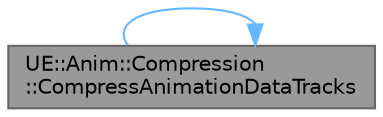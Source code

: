 digraph "UE::Anim::Compression::CompressAnimationDataTracks"
{
 // INTERACTIVE_SVG=YES
 // LATEX_PDF_SIZE
  bgcolor="transparent";
  edge [fontname=Helvetica,fontsize=10,labelfontname=Helvetica,labelfontsize=10];
  node [fontname=Helvetica,fontsize=10,shape=box,height=0.2,width=0.4];
  rankdir="LR";
  Node1 [id="Node000001",label="UE::Anim::Compression\l::CompressAnimationDataTracks",height=0.2,width=0.4,color="gray40", fillcolor="grey60", style="filled", fontcolor="black",tooltip="Compress the provided tracks using two methods."];
  Node1 -> Node1 [id="edge1_Node000001_Node000001",color="steelblue1",style="solid",tooltip=" "];
}
